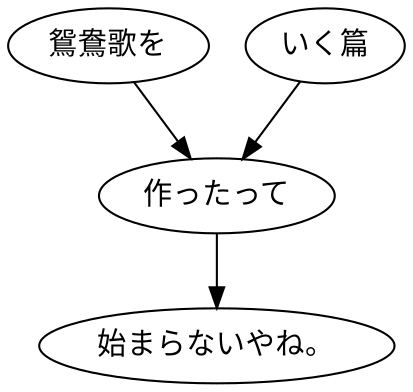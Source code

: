 digraph graph8814 {
	node0 [label="鴛鴦歌を"];
	node1 [label="いく篇"];
	node2 [label="作ったって"];
	node3 [label="始まらないやね。"];
	node0 -> node2;
	node1 -> node2;
	node2 -> node3;
}
